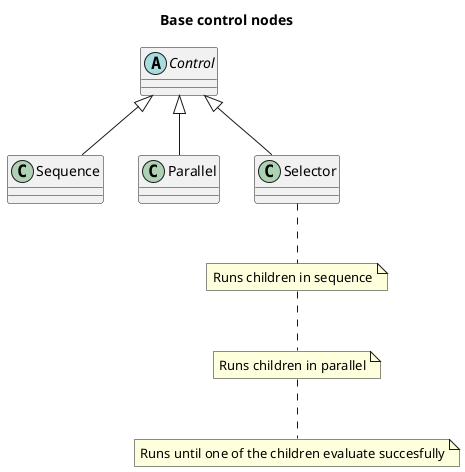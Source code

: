 @startuml
title Base control nodes

abstract Control
class Sequence
class Parallel
class Selector

Control <|-- Sequence
note bottom : Runs children in sequence
Control <|-- Parallel
note bottom : Runs children in parallel
Control <|-- Selector
note bottom : Runs until one of the children evaluate succesfully


@enduml
